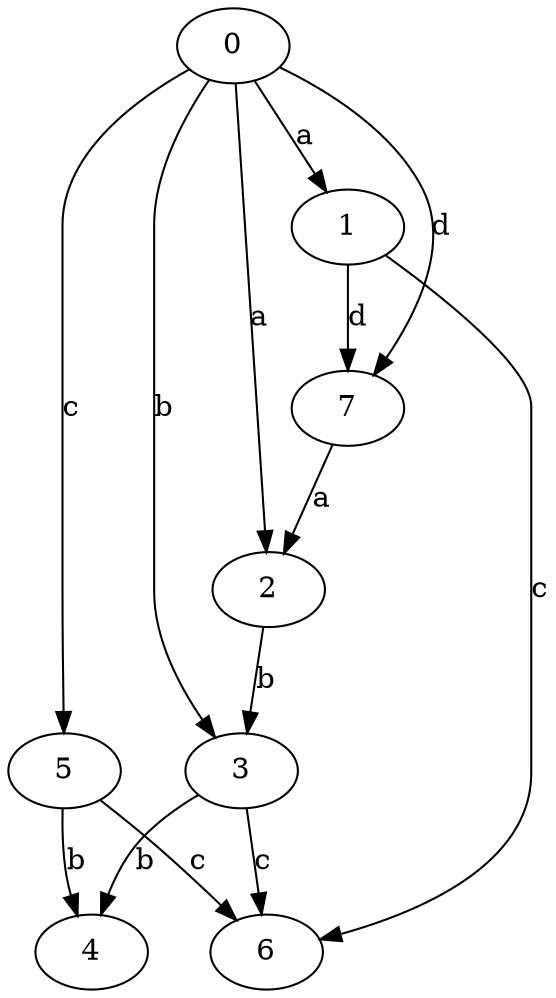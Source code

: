 strict digraph  {
1;
0;
2;
3;
4;
5;
6;
7;
1 -> 6  [label=c];
1 -> 7  [label=d];
0 -> 1  [label=a];
0 -> 2  [label=a];
0 -> 3  [label=b];
0 -> 5  [label=c];
0 -> 7  [label=d];
2 -> 3  [label=b];
3 -> 4  [label=b];
3 -> 6  [label=c];
5 -> 4  [label=b];
5 -> 6  [label=c];
7 -> 2  [label=a];
}
